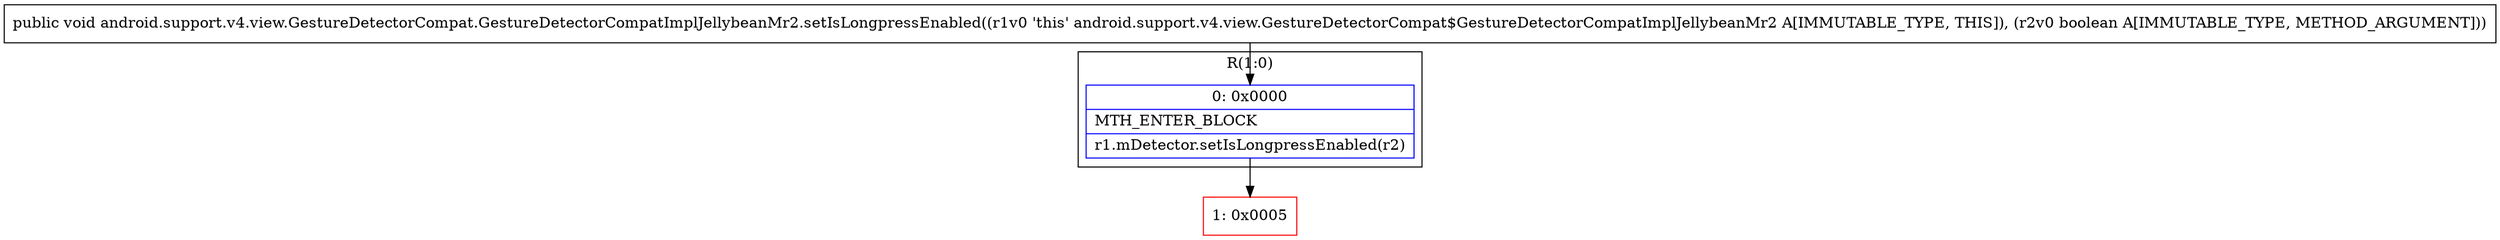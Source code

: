 digraph "CFG forandroid.support.v4.view.GestureDetectorCompat.GestureDetectorCompatImplJellybeanMr2.setIsLongpressEnabled(Z)V" {
subgraph cluster_Region_1450646613 {
label = "R(1:0)";
node [shape=record,color=blue];
Node_0 [shape=record,label="{0\:\ 0x0000|MTH_ENTER_BLOCK\l|r1.mDetector.setIsLongpressEnabled(r2)\l}"];
}
Node_1 [shape=record,color=red,label="{1\:\ 0x0005}"];
MethodNode[shape=record,label="{public void android.support.v4.view.GestureDetectorCompat.GestureDetectorCompatImplJellybeanMr2.setIsLongpressEnabled((r1v0 'this' android.support.v4.view.GestureDetectorCompat$GestureDetectorCompatImplJellybeanMr2 A[IMMUTABLE_TYPE, THIS]), (r2v0 boolean A[IMMUTABLE_TYPE, METHOD_ARGUMENT])) }"];
MethodNode -> Node_0;
Node_0 -> Node_1;
}

